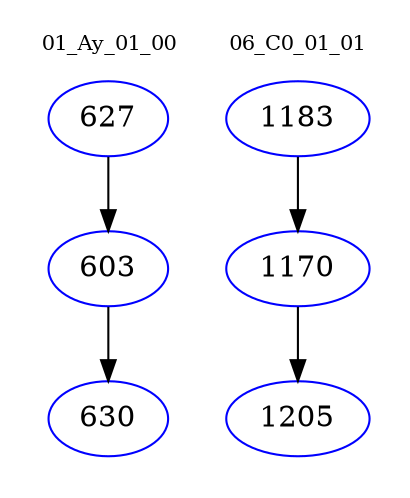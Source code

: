 digraph{
subgraph cluster_0 {
color = white
label = "01_Ay_01_00";
fontsize=10;
T0_627 [label="627", color="blue"]
T0_627 -> T0_603 [color="black"]
T0_603 [label="603", color="blue"]
T0_603 -> T0_630 [color="black"]
T0_630 [label="630", color="blue"]
}
subgraph cluster_1 {
color = white
label = "06_C0_01_01";
fontsize=10;
T1_1183 [label="1183", color="blue"]
T1_1183 -> T1_1170 [color="black"]
T1_1170 [label="1170", color="blue"]
T1_1170 -> T1_1205 [color="black"]
T1_1205 [label="1205", color="blue"]
}
}
